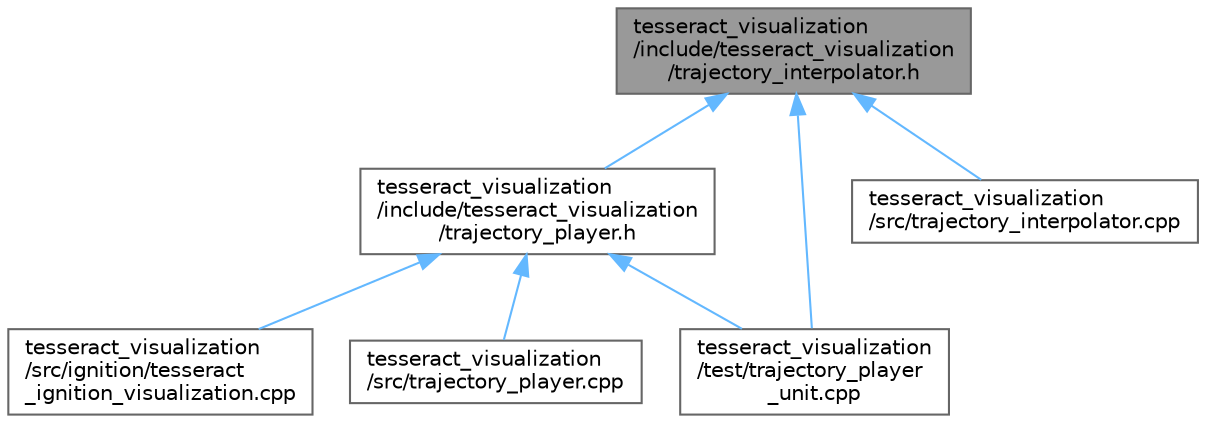 digraph "tesseract_visualization/include/tesseract_visualization/trajectory_interpolator.h"
{
 // LATEX_PDF_SIZE
  bgcolor="transparent";
  edge [fontname=Helvetica,fontsize=10,labelfontname=Helvetica,labelfontsize=10];
  node [fontname=Helvetica,fontsize=10,shape=box,height=0.2,width=0.4];
  Node1 [label="tesseract_visualization\l/include/tesseract_visualization\l/trajectory_interpolator.h",height=0.2,width=0.4,color="gray40", fillcolor="grey60", style="filled", fontcolor="black",tooltip="Trajectory interpolator class."];
  Node1 -> Node2 [dir="back",color="steelblue1",style="solid"];
  Node2 [label="tesseract_visualization\l/include/tesseract_visualization\l/trajectory_player.h",height=0.2,width=0.4,color="grey40", fillcolor="white", style="filled",URL="$d3/db8/trajectory__player_8h.html",tooltip="Trajectory player class."];
  Node2 -> Node3 [dir="back",color="steelblue1",style="solid"];
  Node3 [label="tesseract_visualization\l/src/ignition/tesseract\l_ignition_visualization.cpp",height=0.2,width=0.4,color="grey40", fillcolor="white", style="filled",URL="$d6/dbe/tesseract__ignition__visualization_8cpp.html",tooltip=" "];
  Node2 -> Node4 [dir="back",color="steelblue1",style="solid"];
  Node4 [label="tesseract_visualization\l/src/trajectory_player.cpp",height=0.2,width=0.4,color="grey40", fillcolor="white", style="filled",URL="$de/dc1/trajectory__player_8cpp.html",tooltip=" "];
  Node2 -> Node5 [dir="back",color="steelblue1",style="solid"];
  Node5 [label="tesseract_visualization\l/test/trajectory_player\l_unit.cpp",height=0.2,width=0.4,color="grey40", fillcolor="white", style="filled",URL="$d4/dbe/trajectory__player__unit_8cpp.html",tooltip=" "];
  Node1 -> Node6 [dir="back",color="steelblue1",style="solid"];
  Node6 [label="tesseract_visualization\l/src/trajectory_interpolator.cpp",height=0.2,width=0.4,color="grey40", fillcolor="white", style="filled",URL="$d6/de6/trajectory__interpolator_8cpp.html",tooltip="Trajectory interpolator class."];
  Node1 -> Node5 [dir="back",color="steelblue1",style="solid"];
}
